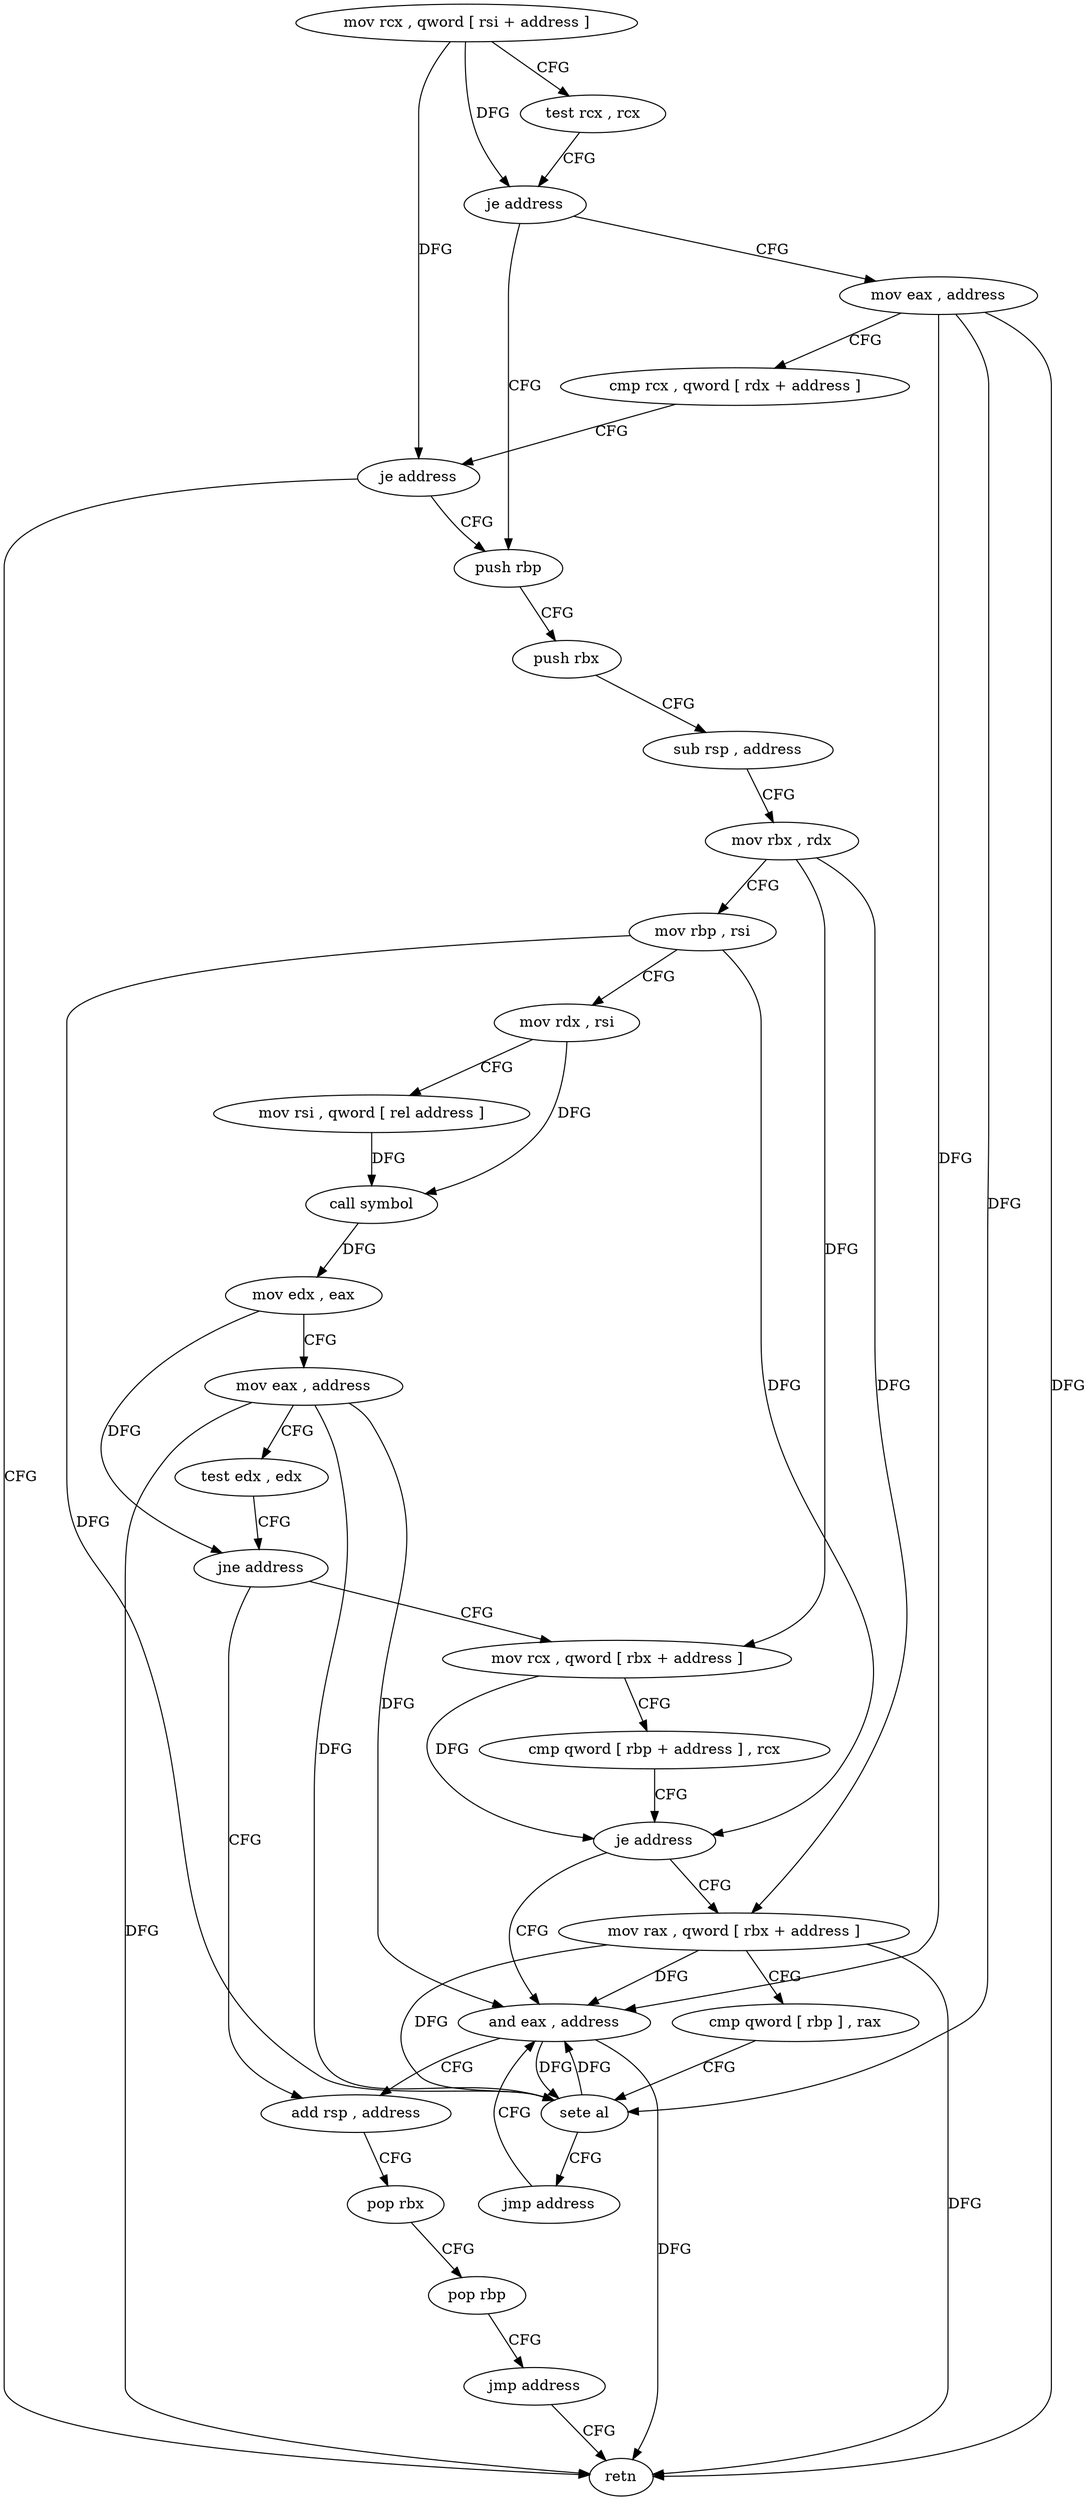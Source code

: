 digraph "func" {
"4215816" [label = "mov rcx , qword [ rsi + address ]" ]
"4215820" [label = "test rcx , rcx" ]
"4215823" [label = "je address" ]
"4215838" [label = "push rbp" ]
"4215825" [label = "mov eax , address" ]
"4215839" [label = "push rbx" ]
"4215840" [label = "sub rsp , address" ]
"4215844" [label = "mov rbx , rdx" ]
"4215847" [label = "mov rbp , rsi" ]
"4215850" [label = "mov rdx , rsi" ]
"4215853" [label = "mov rsi , qword [ rel address ]" ]
"4215860" [label = "call symbol" ]
"4215865" [label = "mov edx , eax" ]
"4215867" [label = "mov eax , address" ]
"4215872" [label = "test edx , edx" ]
"4215874" [label = "jne address" ]
"4215889" [label = "add rsp , address" ]
"4215876" [label = "mov rcx , qword [ rbx + address ]" ]
"4215830" [label = "cmp rcx , qword [ rdx + address ]" ]
"4215834" [label = "je address" ]
"4215836" [label = "retn" ]
"4215893" [label = "pop rbx" ]
"4215894" [label = "pop rbp" ]
"4215895" [label = "jmp address" ]
"4215880" [label = "cmp qword [ rbp + address ] , rcx" ]
"4215884" [label = "je address" ]
"4215897" [label = "mov rax , qword [ rbx + address ]" ]
"4215886" [label = "and eax , address" ]
"4215901" [label = "cmp qword [ rbp ] , rax" ]
"4215905" [label = "sete al" ]
"4215908" [label = "jmp address" ]
"4215816" -> "4215820" [ label = "CFG" ]
"4215816" -> "4215823" [ label = "DFG" ]
"4215816" -> "4215834" [ label = "DFG" ]
"4215820" -> "4215823" [ label = "CFG" ]
"4215823" -> "4215838" [ label = "CFG" ]
"4215823" -> "4215825" [ label = "CFG" ]
"4215838" -> "4215839" [ label = "CFG" ]
"4215825" -> "4215830" [ label = "CFG" ]
"4215825" -> "4215836" [ label = "DFG" ]
"4215825" -> "4215905" [ label = "DFG" ]
"4215825" -> "4215886" [ label = "DFG" ]
"4215839" -> "4215840" [ label = "CFG" ]
"4215840" -> "4215844" [ label = "CFG" ]
"4215844" -> "4215847" [ label = "CFG" ]
"4215844" -> "4215876" [ label = "DFG" ]
"4215844" -> "4215897" [ label = "DFG" ]
"4215847" -> "4215850" [ label = "CFG" ]
"4215847" -> "4215884" [ label = "DFG" ]
"4215847" -> "4215905" [ label = "DFG" ]
"4215850" -> "4215853" [ label = "CFG" ]
"4215850" -> "4215860" [ label = "DFG" ]
"4215853" -> "4215860" [ label = "DFG" ]
"4215860" -> "4215865" [ label = "DFG" ]
"4215865" -> "4215867" [ label = "CFG" ]
"4215865" -> "4215874" [ label = "DFG" ]
"4215867" -> "4215872" [ label = "CFG" ]
"4215867" -> "4215836" [ label = "DFG" ]
"4215867" -> "4215905" [ label = "DFG" ]
"4215867" -> "4215886" [ label = "DFG" ]
"4215872" -> "4215874" [ label = "CFG" ]
"4215874" -> "4215889" [ label = "CFG" ]
"4215874" -> "4215876" [ label = "CFG" ]
"4215889" -> "4215893" [ label = "CFG" ]
"4215876" -> "4215880" [ label = "CFG" ]
"4215876" -> "4215884" [ label = "DFG" ]
"4215830" -> "4215834" [ label = "CFG" ]
"4215834" -> "4215838" [ label = "CFG" ]
"4215834" -> "4215836" [ label = "CFG" ]
"4215893" -> "4215894" [ label = "CFG" ]
"4215894" -> "4215895" [ label = "CFG" ]
"4215895" -> "4215836" [ label = "CFG" ]
"4215880" -> "4215884" [ label = "CFG" ]
"4215884" -> "4215897" [ label = "CFG" ]
"4215884" -> "4215886" [ label = "CFG" ]
"4215897" -> "4215901" [ label = "CFG" ]
"4215897" -> "4215836" [ label = "DFG" ]
"4215897" -> "4215905" [ label = "DFG" ]
"4215897" -> "4215886" [ label = "DFG" ]
"4215886" -> "4215889" [ label = "CFG" ]
"4215886" -> "4215905" [ label = "DFG" ]
"4215886" -> "4215836" [ label = "DFG" ]
"4215901" -> "4215905" [ label = "CFG" ]
"4215905" -> "4215908" [ label = "CFG" ]
"4215905" -> "4215886" [ label = "DFG" ]
"4215908" -> "4215886" [ label = "CFG" ]
}
